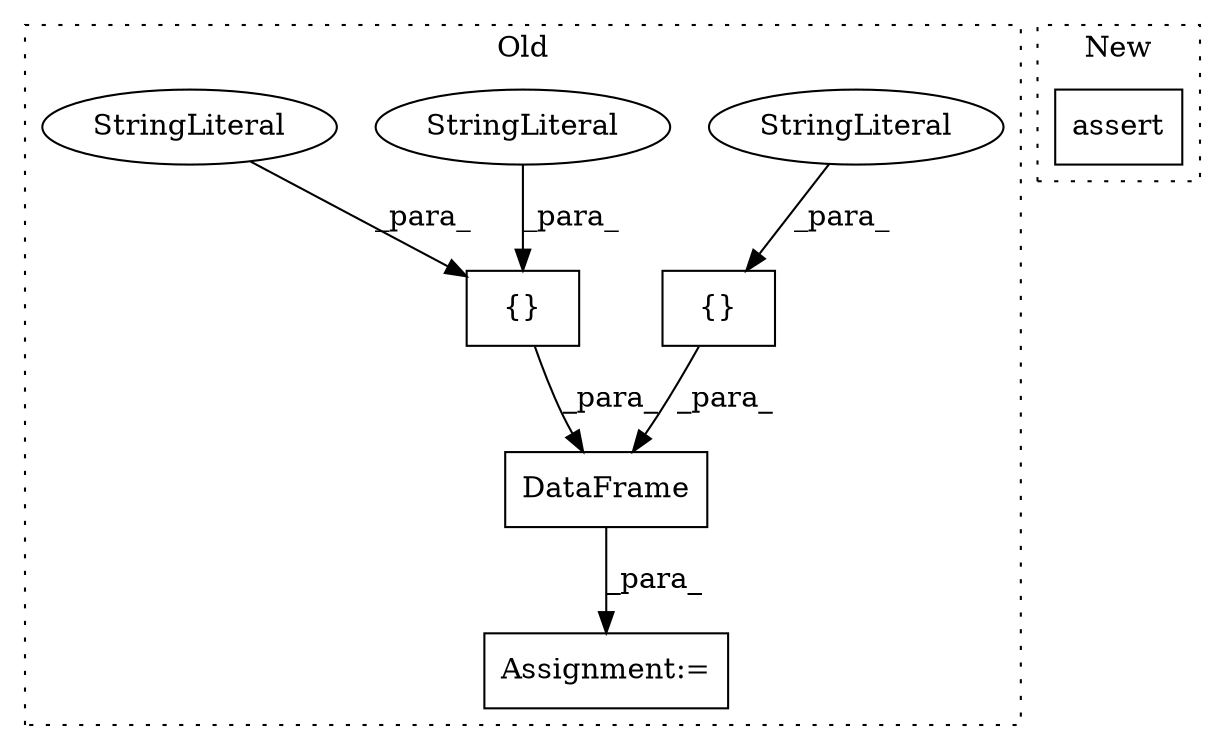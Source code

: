digraph G {
subgraph cluster0 {
1 [label="DataFrame" a="32" s="4457,4631" l="10,1" shape="box"];
3 [label="Assignment:=" a="7" s="4449" l="1" shape="box"];
4 [label="{}" a="4" s="4571,4599" l="1,1" shape="box"];
5 [label="StringLiteral" a="45" s="4572" l="3" shape="ellipse"];
6 [label="{}" a="4" s="4614,4630" l="1,1" shape="box"];
7 [label="StringLiteral" a="45" s="4623" l="7" shape="ellipse"];
8 [label="StringLiteral" a="45" s="4615" l="7" shape="ellipse"];
label = "Old";
style="dotted";
}
subgraph cluster1 {
2 [label="assert" a="32" s="4424,4533" l="17,1" shape="box"];
label = "New";
style="dotted";
}
1 -> 3 [label="_para_"];
4 -> 1 [label="_para_"];
5 -> 4 [label="_para_"];
6 -> 1 [label="_para_"];
7 -> 6 [label="_para_"];
8 -> 6 [label="_para_"];
}